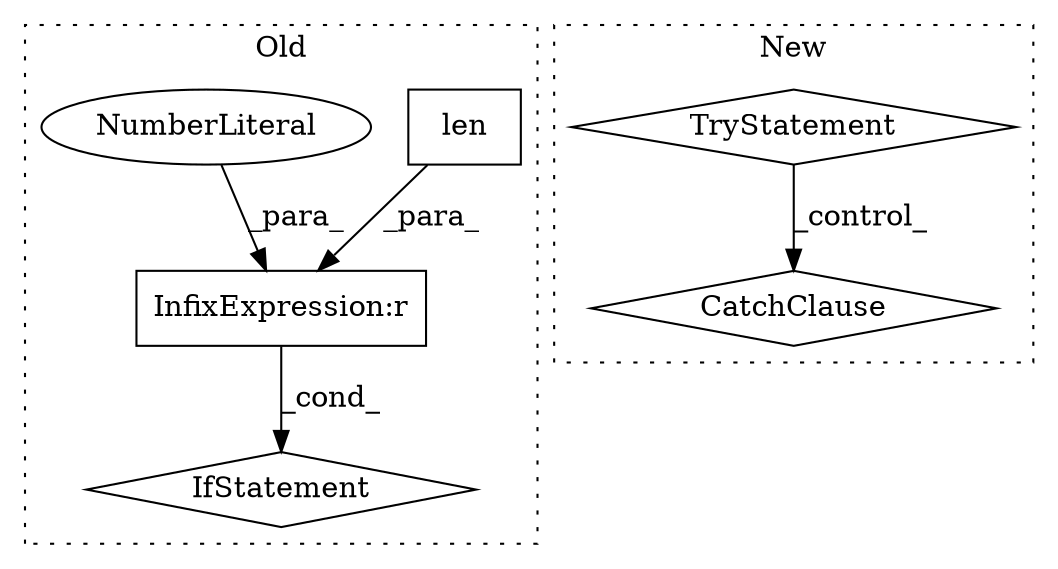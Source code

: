digraph G {
subgraph cluster0 {
1 [label="len" a="32" s="6458,6481" l="4,1" shape="box"];
4 [label="IfStatement" a="25" s="6454,6486" l="4,2" shape="diamond"];
5 [label="InfixExpression:r" a="27" s="6482" l="3" shape="box"];
6 [label="NumberLiteral" a="34" s="6485" l="1" shape="ellipse"];
label = "Old";
style="dotted";
}
subgraph cluster1 {
2 [label="CatchClause" a="12" s="8337,8381" l="13,2" shape="diamond"];
3 [label="TryStatement" a="54" s="8081" l="4" shape="diamond"];
label = "New";
style="dotted";
}
1 -> 5 [label="_para_"];
3 -> 2 [label="_control_"];
5 -> 4 [label="_cond_"];
6 -> 5 [label="_para_"];
}